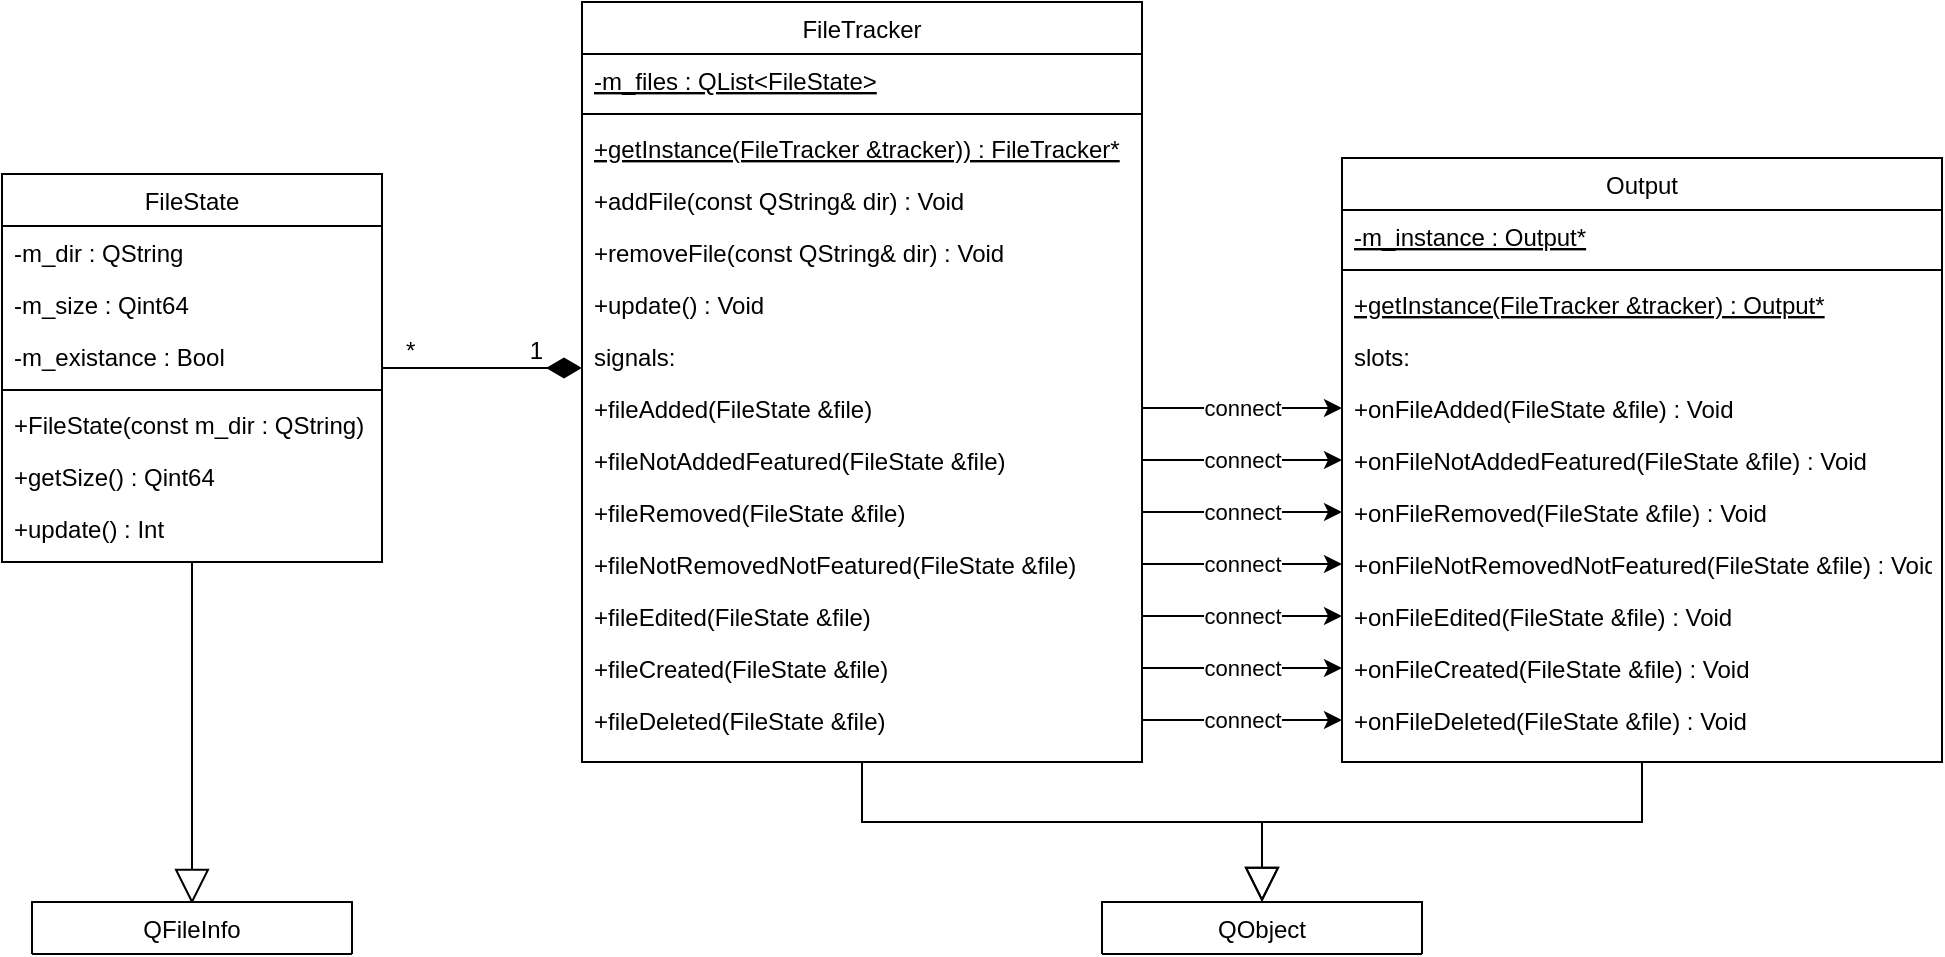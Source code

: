 <mxfile version="24.2.8" type="device">
  <diagram id="C5RBs43oDa-KdzZeNtuy" name="Page-1">
    <mxGraphModel dx="1576" dy="748" grid="1" gridSize="10" guides="1" tooltips="1" connect="1" arrows="1" fold="1" page="1" pageScale="1" pageWidth="1169" pageHeight="827" math="0" shadow="0">
      <root>
        <mxCell id="WIyWlLk6GJQsqaUBKTNV-0" />
        <mxCell id="WIyWlLk6GJQsqaUBKTNV-1" parent="WIyWlLk6GJQsqaUBKTNV-0" />
        <mxCell id="rwGzZqRIrapLAlQtJ7kZ-45" style="edgeStyle=orthogonalEdgeStyle;rounded=0;orthogonalLoop=1;jettySize=auto;html=1;endArrow=block;endFill=0;targetPerimeterSpacing=-1;endSize=15;startSize=15;" edge="1" parent="WIyWlLk6GJQsqaUBKTNV-1" source="zkfFHV4jXpPFQw0GAbJ--0" target="rwGzZqRIrapLAlQtJ7kZ-37">
          <mxGeometry relative="1" as="geometry" />
        </mxCell>
        <mxCell id="zkfFHV4jXpPFQw0GAbJ--0" value="FileState" style="swimlane;fontStyle=0;align=center;verticalAlign=top;childLayout=stackLayout;horizontal=1;startSize=26;horizontalStack=0;resizeParent=1;resizeLast=0;collapsible=1;marginBottom=0;rounded=0;shadow=0;strokeWidth=1;" parent="WIyWlLk6GJQsqaUBKTNV-1" vertex="1">
          <mxGeometry x="100" y="206" width="190" height="194" as="geometry">
            <mxRectangle x="230" y="140" width="160" height="26" as="alternateBounds" />
          </mxGeometry>
        </mxCell>
        <mxCell id="zkfFHV4jXpPFQw0GAbJ--1" value="-m_dir : QString" style="text;align=left;verticalAlign=top;spacingLeft=4;spacingRight=4;overflow=hidden;rotatable=0;points=[[0,0.5],[1,0.5]];portConstraint=eastwest;" parent="zkfFHV4jXpPFQw0GAbJ--0" vertex="1">
          <mxGeometry y="26" width="190" height="26" as="geometry" />
        </mxCell>
        <mxCell id="zkfFHV4jXpPFQw0GAbJ--2" value="-m_size : Qint64" style="text;align=left;verticalAlign=top;spacingLeft=4;spacingRight=4;overflow=hidden;rotatable=0;points=[[0,0.5],[1,0.5]];portConstraint=eastwest;rounded=0;shadow=0;html=0;" parent="zkfFHV4jXpPFQw0GAbJ--0" vertex="1">
          <mxGeometry y="52" width="190" height="26" as="geometry" />
        </mxCell>
        <mxCell id="zkfFHV4jXpPFQw0GAbJ--3" value="-m_existance : Bool" style="text;align=left;verticalAlign=top;spacingLeft=4;spacingRight=4;overflow=hidden;rotatable=0;points=[[0,0.5],[1,0.5]];portConstraint=eastwest;rounded=0;shadow=0;html=0;" parent="zkfFHV4jXpPFQw0GAbJ--0" vertex="1">
          <mxGeometry y="78" width="190" height="26" as="geometry" />
        </mxCell>
        <mxCell id="zkfFHV4jXpPFQw0GAbJ--4" value="" style="line;html=1;strokeWidth=1;align=left;verticalAlign=middle;spacingTop=-1;spacingLeft=3;spacingRight=3;rotatable=0;labelPosition=right;points=[];portConstraint=eastwest;" parent="zkfFHV4jXpPFQw0GAbJ--0" vertex="1">
          <mxGeometry y="104" width="190" height="8" as="geometry" />
        </mxCell>
        <mxCell id="zkfFHV4jXpPFQw0GAbJ--5" value="+FileState(const m_dir : QString) : Void" style="text;align=left;verticalAlign=top;spacingLeft=4;spacingRight=4;overflow=hidden;rotatable=0;points=[[0,0.5],[1,0.5]];portConstraint=eastwest;" parent="zkfFHV4jXpPFQw0GAbJ--0" vertex="1">
          <mxGeometry y="112" width="190" height="26" as="geometry" />
        </mxCell>
        <mxCell id="rwGzZqRIrapLAlQtJ7kZ-1" value="+getSize() : Qint64" style="text;align=left;verticalAlign=top;spacingLeft=4;spacingRight=4;overflow=hidden;rotatable=0;points=[[0,0.5],[1,0.5]];portConstraint=eastwest;" vertex="1" parent="zkfFHV4jXpPFQw0GAbJ--0">
          <mxGeometry y="138" width="190" height="26" as="geometry" />
        </mxCell>
        <mxCell id="rwGzZqRIrapLAlQtJ7kZ-2" value="+update() : Int" style="text;align=left;verticalAlign=top;spacingLeft=4;spacingRight=4;overflow=hidden;rotatable=0;points=[[0,0.5],[1,0.5]];portConstraint=eastwest;" vertex="1" parent="zkfFHV4jXpPFQw0GAbJ--0">
          <mxGeometry y="164" width="190" height="26" as="geometry" />
        </mxCell>
        <mxCell id="rwGzZqRIrapLAlQtJ7kZ-49" style="edgeStyle=orthogonalEdgeStyle;rounded=0;orthogonalLoop=1;jettySize=auto;html=1;endSize=15;startSize=15;endArrow=block;endFill=0;" edge="1" parent="WIyWlLk6GJQsqaUBKTNV-1" source="zkfFHV4jXpPFQw0GAbJ--17" target="rwGzZqRIrapLAlQtJ7kZ-47">
          <mxGeometry relative="1" as="geometry" />
        </mxCell>
        <mxCell id="zkfFHV4jXpPFQw0GAbJ--17" value="FileTracker" style="swimlane;fontStyle=0;align=center;verticalAlign=top;childLayout=stackLayout;horizontal=1;startSize=26;horizontalStack=0;resizeParent=1;resizeLast=0;collapsible=1;marginBottom=0;rounded=0;shadow=0;strokeWidth=1;" parent="WIyWlLk6GJQsqaUBKTNV-1" vertex="1">
          <mxGeometry x="390" y="120" width="280" height="380" as="geometry">
            <mxRectangle x="400" y="300" width="160" height="26" as="alternateBounds" />
          </mxGeometry>
        </mxCell>
        <mxCell id="zkfFHV4jXpPFQw0GAbJ--18" value="-m_files : QList&lt;FileState&gt;" style="text;align=left;verticalAlign=top;spacingLeft=4;spacingRight=4;overflow=hidden;rotatable=0;points=[[0,0.5],[1,0.5]];portConstraint=eastwest;fontStyle=4" parent="zkfFHV4jXpPFQw0GAbJ--17" vertex="1">
          <mxGeometry y="26" width="280" height="26" as="geometry" />
        </mxCell>
        <mxCell id="zkfFHV4jXpPFQw0GAbJ--23" value="" style="line;html=1;strokeWidth=1;align=left;verticalAlign=middle;spacingTop=-1;spacingLeft=3;spacingRight=3;rotatable=0;labelPosition=right;points=[];portConstraint=eastwest;" parent="zkfFHV4jXpPFQw0GAbJ--17" vertex="1">
          <mxGeometry y="52" width="280" height="8" as="geometry" />
        </mxCell>
        <mxCell id="rwGzZqRIrapLAlQtJ7kZ-24" value="+getInstance(FileTracker &amp;tracker)) : FileTracker*" style="text;align=left;verticalAlign=top;spacingLeft=4;spacingRight=4;overflow=hidden;rotatable=0;points=[[0,0.5],[1,0.5]];portConstraint=eastwest;fontStyle=4" vertex="1" parent="zkfFHV4jXpPFQw0GAbJ--17">
          <mxGeometry y="60" width="280" height="26" as="geometry" />
        </mxCell>
        <mxCell id="zkfFHV4jXpPFQw0GAbJ--24" value="+addFile(const QString&amp; dir) : Void" style="text;align=left;verticalAlign=top;spacingLeft=4;spacingRight=4;overflow=hidden;rotatable=0;points=[[0,0.5],[1,0.5]];portConstraint=eastwest;" parent="zkfFHV4jXpPFQw0GAbJ--17" vertex="1">
          <mxGeometry y="86" width="280" height="26" as="geometry" />
        </mxCell>
        <mxCell id="rwGzZqRIrapLAlQtJ7kZ-8" value="+removeFile(const QString&amp; dir) : Void" style="text;align=left;verticalAlign=top;spacingLeft=4;spacingRight=4;overflow=hidden;rotatable=0;points=[[0,0.5],[1,0.5]];portConstraint=eastwest;" vertex="1" parent="zkfFHV4jXpPFQw0GAbJ--17">
          <mxGeometry y="112" width="280" height="26" as="geometry" />
        </mxCell>
        <mxCell id="rwGzZqRIrapLAlQtJ7kZ-9" value="+update() : Void" style="text;align=left;verticalAlign=top;spacingLeft=4;spacingRight=4;overflow=hidden;rotatable=0;points=[[0,0.5],[1,0.5]];portConstraint=eastwest;" vertex="1" parent="zkfFHV4jXpPFQw0GAbJ--17">
          <mxGeometry y="138" width="280" height="26" as="geometry" />
        </mxCell>
        <mxCell id="rwGzZqRIrapLAlQtJ7kZ-4" value="signals:" style="text;align=left;verticalAlign=top;spacingLeft=4;spacingRight=4;overflow=hidden;rotatable=0;points=[[0,0.5],[1,0.5]];portConstraint=eastwest;" vertex="1" parent="zkfFHV4jXpPFQw0GAbJ--17">
          <mxGeometry y="164" width="280" height="26" as="geometry" />
        </mxCell>
        <mxCell id="rwGzZqRIrapLAlQtJ7kZ-5" value="+fileAdded(FileState &amp;file)" style="text;align=left;verticalAlign=top;spacingLeft=4;spacingRight=4;overflow=hidden;rotatable=0;points=[[0,0.5],[1,0.5]];portConstraint=eastwest;" vertex="1" parent="zkfFHV4jXpPFQw0GAbJ--17">
          <mxGeometry y="190" width="280" height="26" as="geometry" />
        </mxCell>
        <mxCell id="rwGzZqRIrapLAlQtJ7kZ-6" value="+fileNotAddedFeatured(FileState &amp;file)" style="text;align=left;verticalAlign=top;spacingLeft=4;spacingRight=4;overflow=hidden;rotatable=0;points=[[0,0.5],[1,0.5]];portConstraint=eastwest;" vertex="1" parent="zkfFHV4jXpPFQw0GAbJ--17">
          <mxGeometry y="216" width="280" height="26" as="geometry" />
        </mxCell>
        <mxCell id="rwGzZqRIrapLAlQtJ7kZ-7" value="+fileRemoved(FileState &amp;file)" style="text;align=left;verticalAlign=top;spacingLeft=4;spacingRight=4;overflow=hidden;rotatable=0;points=[[0,0.5],[1,0.5]];portConstraint=eastwest;" vertex="1" parent="zkfFHV4jXpPFQw0GAbJ--17">
          <mxGeometry y="242" width="280" height="26" as="geometry" />
        </mxCell>
        <mxCell id="rwGzZqRIrapLAlQtJ7kZ-26" value="+fileNotRemovedNotFeatured(FileState &amp;file)" style="text;align=left;verticalAlign=top;spacingLeft=4;spacingRight=4;overflow=hidden;rotatable=0;points=[[0,0.5],[1,0.5]];portConstraint=eastwest;" vertex="1" parent="zkfFHV4jXpPFQw0GAbJ--17">
          <mxGeometry y="268" width="280" height="26" as="geometry" />
        </mxCell>
        <mxCell id="rwGzZqRIrapLAlQtJ7kZ-27" value="+fileEdited(FileState &amp;file)" style="text;align=left;verticalAlign=top;spacingLeft=4;spacingRight=4;overflow=hidden;rotatable=0;points=[[0,0.5],[1,0.5]];portConstraint=eastwest;" vertex="1" parent="zkfFHV4jXpPFQw0GAbJ--17">
          <mxGeometry y="294" width="280" height="26" as="geometry" />
        </mxCell>
        <mxCell id="rwGzZqRIrapLAlQtJ7kZ-28" value="+fileCreated(FileState &amp;file)" style="text;align=left;verticalAlign=top;spacingLeft=4;spacingRight=4;overflow=hidden;rotatable=0;points=[[0,0.5],[1,0.5]];portConstraint=eastwest;" vertex="1" parent="zkfFHV4jXpPFQw0GAbJ--17">
          <mxGeometry y="320" width="280" height="26" as="geometry" />
        </mxCell>
        <mxCell id="rwGzZqRIrapLAlQtJ7kZ-25" value="+fileDeleted(FileState &amp;file)" style="text;align=left;verticalAlign=top;spacingLeft=4;spacingRight=4;overflow=hidden;rotatable=0;points=[[0,0.5],[1,0.5]];portConstraint=eastwest;" vertex="1" parent="zkfFHV4jXpPFQw0GAbJ--17">
          <mxGeometry y="346" width="280" height="26" as="geometry" />
        </mxCell>
        <mxCell id="zkfFHV4jXpPFQw0GAbJ--26" value="" style="endArrow=diamondThin;shadow=0;strokeWidth=1;rounded=0;curved=0;endFill=1;edgeStyle=elbowEdgeStyle;elbow=vertical;endSize=15;" parent="WIyWlLk6GJQsqaUBKTNV-1" source="zkfFHV4jXpPFQw0GAbJ--0" target="zkfFHV4jXpPFQw0GAbJ--17" edge="1">
          <mxGeometry x="0.5" y="41" relative="1" as="geometry">
            <mxPoint x="300" y="307" as="sourcePoint" />
            <mxPoint x="460" y="307" as="targetPoint" />
            <mxPoint x="-40" y="32" as="offset" />
          </mxGeometry>
        </mxCell>
        <mxCell id="zkfFHV4jXpPFQw0GAbJ--27" value="*" style="resizable=0;align=left;verticalAlign=bottom;labelBackgroundColor=none;fontSize=12;" parent="zkfFHV4jXpPFQw0GAbJ--26" connectable="0" vertex="1">
          <mxGeometry x="-1" relative="1" as="geometry">
            <mxPoint x="10" as="offset" />
          </mxGeometry>
        </mxCell>
        <mxCell id="zkfFHV4jXpPFQw0GAbJ--28" value="1" style="resizable=0;align=right;verticalAlign=bottom;labelBackgroundColor=none;fontSize=12;" parent="zkfFHV4jXpPFQw0GAbJ--26" connectable="0" vertex="1">
          <mxGeometry x="1" relative="1" as="geometry">
            <mxPoint x="-18" as="offset" />
          </mxGeometry>
        </mxCell>
        <mxCell id="rwGzZqRIrapLAlQtJ7kZ-50" style="edgeStyle=orthogonalEdgeStyle;rounded=0;orthogonalLoop=1;jettySize=auto;html=1;startSize=15;endSize=15;endArrow=block;endFill=0;" edge="1" parent="WIyWlLk6GJQsqaUBKTNV-1" source="rwGzZqRIrapLAlQtJ7kZ-10" target="rwGzZqRIrapLAlQtJ7kZ-47">
          <mxGeometry relative="1" as="geometry" />
        </mxCell>
        <mxCell id="rwGzZqRIrapLAlQtJ7kZ-10" value="Output" style="swimlane;fontStyle=0;align=center;verticalAlign=top;childLayout=stackLayout;horizontal=1;startSize=26;horizontalStack=0;resizeParent=1;resizeLast=0;collapsible=1;marginBottom=0;rounded=0;shadow=0;strokeWidth=1;" vertex="1" parent="WIyWlLk6GJQsqaUBKTNV-1">
          <mxGeometry x="770" y="198" width="300" height="302" as="geometry">
            <mxRectangle x="550" y="140" width="160" height="26" as="alternateBounds" />
          </mxGeometry>
        </mxCell>
        <mxCell id="rwGzZqRIrapLAlQtJ7kZ-11" value="-m_instance : Output*" style="text;align=left;verticalAlign=top;spacingLeft=4;spacingRight=4;overflow=hidden;rotatable=0;points=[[0,0.5],[1,0.5]];portConstraint=eastwest;fontStyle=4" vertex="1" parent="rwGzZqRIrapLAlQtJ7kZ-10">
          <mxGeometry y="26" width="300" height="26" as="geometry" />
        </mxCell>
        <mxCell id="rwGzZqRIrapLAlQtJ7kZ-12" value="" style="line;html=1;strokeWidth=1;align=left;verticalAlign=middle;spacingTop=-1;spacingLeft=3;spacingRight=3;rotatable=0;labelPosition=right;points=[];portConstraint=eastwest;" vertex="1" parent="rwGzZqRIrapLAlQtJ7kZ-10">
          <mxGeometry y="52" width="300" height="8" as="geometry" />
        </mxCell>
        <mxCell id="rwGzZqRIrapLAlQtJ7kZ-13" value="+getInstance(FileTracker &amp;tracker) : Output*" style="text;align=left;verticalAlign=top;spacingLeft=4;spacingRight=4;overflow=hidden;rotatable=0;points=[[0,0.5],[1,0.5]];portConstraint=eastwest;fontStyle=4" vertex="1" parent="rwGzZqRIrapLAlQtJ7kZ-10">
          <mxGeometry y="60" width="300" height="26" as="geometry" />
        </mxCell>
        <mxCell id="rwGzZqRIrapLAlQtJ7kZ-16" value="slots:" style="text;align=left;verticalAlign=top;spacingLeft=4;spacingRight=4;overflow=hidden;rotatable=0;points=[[0,0.5],[1,0.5]];portConstraint=eastwest;" vertex="1" parent="rwGzZqRIrapLAlQtJ7kZ-10">
          <mxGeometry y="86" width="300" height="26" as="geometry" />
        </mxCell>
        <mxCell id="rwGzZqRIrapLAlQtJ7kZ-14" value="+onFileAdded(FileState &amp;file) : Void" style="text;align=left;verticalAlign=top;spacingLeft=4;spacingRight=4;overflow=hidden;rotatable=0;points=[[0,0.5],[1,0.5]];portConstraint=eastwest;" vertex="1" parent="rwGzZqRIrapLAlQtJ7kZ-10">
          <mxGeometry y="112" width="300" height="26" as="geometry" />
        </mxCell>
        <mxCell id="rwGzZqRIrapLAlQtJ7kZ-23" value="+onFileNotAddedFeatured(FileState &amp;file) : Void" style="text;align=left;verticalAlign=top;spacingLeft=4;spacingRight=4;overflow=hidden;rotatable=0;points=[[0,0.5],[1,0.5]];portConstraint=eastwest;" vertex="1" parent="rwGzZqRIrapLAlQtJ7kZ-10">
          <mxGeometry y="138" width="300" height="26" as="geometry" />
        </mxCell>
        <mxCell id="rwGzZqRIrapLAlQtJ7kZ-15" value="+onFileRemoved(FileState &amp;file) : Void" style="text;align=left;verticalAlign=top;spacingLeft=4;spacingRight=4;overflow=hidden;rotatable=0;points=[[0,0.5],[1,0.5]];portConstraint=eastwest;" vertex="1" parent="rwGzZqRIrapLAlQtJ7kZ-10">
          <mxGeometry y="164" width="300" height="26" as="geometry" />
        </mxCell>
        <mxCell id="rwGzZqRIrapLAlQtJ7kZ-17" value="+onFileNotRemovedNotFeatured(FileState &amp;file) : Void" style="text;align=left;verticalAlign=top;spacingLeft=4;spacingRight=4;overflow=hidden;rotatable=0;points=[[0,0.5],[1,0.5]];portConstraint=eastwest;" vertex="1" parent="rwGzZqRIrapLAlQtJ7kZ-10">
          <mxGeometry y="190" width="300" height="26" as="geometry" />
        </mxCell>
        <mxCell id="rwGzZqRIrapLAlQtJ7kZ-18" value="+onFileEdited(FileState &amp;file) : Void" style="text;align=left;verticalAlign=top;spacingLeft=4;spacingRight=4;overflow=hidden;rotatable=0;points=[[0,0.5],[1,0.5]];portConstraint=eastwest;" vertex="1" parent="rwGzZqRIrapLAlQtJ7kZ-10">
          <mxGeometry y="216" width="300" height="26" as="geometry" />
        </mxCell>
        <mxCell id="rwGzZqRIrapLAlQtJ7kZ-22" value="+onFileCreated(FileState &amp;file) : Void" style="text;align=left;verticalAlign=top;spacingLeft=4;spacingRight=4;overflow=hidden;rotatable=0;points=[[0,0.5],[1,0.5]];portConstraint=eastwest;" vertex="1" parent="rwGzZqRIrapLAlQtJ7kZ-10">
          <mxGeometry y="242" width="300" height="26" as="geometry" />
        </mxCell>
        <mxCell id="rwGzZqRIrapLAlQtJ7kZ-19" value="+onFileDeleted(FileState &amp;file) : Void" style="text;align=left;verticalAlign=top;spacingLeft=4;spacingRight=4;overflow=hidden;rotatable=0;points=[[0,0.5],[1,0.5]];portConstraint=eastwest;" vertex="1" parent="rwGzZqRIrapLAlQtJ7kZ-10">
          <mxGeometry y="268" width="300" height="26" as="geometry" />
        </mxCell>
        <mxCell id="rwGzZqRIrapLAlQtJ7kZ-30" value="connect" style="edgeStyle=orthogonalEdgeStyle;rounded=0;orthogonalLoop=1;jettySize=auto;html=1;" edge="1" parent="WIyWlLk6GJQsqaUBKTNV-1" source="rwGzZqRIrapLAlQtJ7kZ-6" target="rwGzZqRIrapLAlQtJ7kZ-23">
          <mxGeometry relative="1" as="geometry" />
        </mxCell>
        <mxCell id="rwGzZqRIrapLAlQtJ7kZ-31" value="connect" style="edgeStyle=orthogonalEdgeStyle;rounded=0;orthogonalLoop=1;jettySize=auto;html=1;" edge="1" parent="WIyWlLk6GJQsqaUBKTNV-1" source="rwGzZqRIrapLAlQtJ7kZ-7" target="rwGzZqRIrapLAlQtJ7kZ-15">
          <mxGeometry relative="1" as="geometry">
            <mxPoint x="680" y="393" as="sourcePoint" />
            <mxPoint x="900" y="393" as="targetPoint" />
          </mxGeometry>
        </mxCell>
        <mxCell id="rwGzZqRIrapLAlQtJ7kZ-32" value="connect" style="edgeStyle=orthogonalEdgeStyle;rounded=0;orthogonalLoop=1;jettySize=auto;html=1;" edge="1" parent="WIyWlLk6GJQsqaUBKTNV-1" source="rwGzZqRIrapLAlQtJ7kZ-26" target="rwGzZqRIrapLAlQtJ7kZ-17">
          <mxGeometry relative="1" as="geometry">
            <mxPoint x="670" y="433" as="sourcePoint" />
            <mxPoint x="890" y="433" as="targetPoint" />
          </mxGeometry>
        </mxCell>
        <mxCell id="rwGzZqRIrapLAlQtJ7kZ-33" value="connect" style="edgeStyle=orthogonalEdgeStyle;rounded=0;orthogonalLoop=1;jettySize=auto;html=1;" edge="1" parent="WIyWlLk6GJQsqaUBKTNV-1" source="rwGzZqRIrapLAlQtJ7kZ-27" target="rwGzZqRIrapLAlQtJ7kZ-18">
          <mxGeometry relative="1" as="geometry">
            <mxPoint x="700" y="379" as="sourcePoint" />
            <mxPoint x="920" y="379" as="targetPoint" />
          </mxGeometry>
        </mxCell>
        <mxCell id="rwGzZqRIrapLAlQtJ7kZ-34" value="connect" style="edgeStyle=orthogonalEdgeStyle;rounded=0;orthogonalLoop=1;jettySize=auto;html=1;" edge="1" parent="WIyWlLk6GJQsqaUBKTNV-1" source="rwGzZqRIrapLAlQtJ7kZ-28" target="rwGzZqRIrapLAlQtJ7kZ-22">
          <mxGeometry relative="1" as="geometry">
            <mxPoint x="710" y="389" as="sourcePoint" />
            <mxPoint x="930" y="389" as="targetPoint" />
          </mxGeometry>
        </mxCell>
        <mxCell id="rwGzZqRIrapLAlQtJ7kZ-35" value="connect" style="edgeStyle=orthogonalEdgeStyle;rounded=0;orthogonalLoop=1;jettySize=auto;html=1;" edge="1" parent="WIyWlLk6GJQsqaUBKTNV-1" source="rwGzZqRIrapLAlQtJ7kZ-25" target="rwGzZqRIrapLAlQtJ7kZ-19">
          <mxGeometry relative="1" as="geometry">
            <mxPoint x="720" y="399" as="sourcePoint" />
            <mxPoint x="940" y="399" as="targetPoint" />
          </mxGeometry>
        </mxCell>
        <mxCell id="rwGzZqRIrapLAlQtJ7kZ-36" value="connect" style="edgeStyle=orthogonalEdgeStyle;rounded=0;orthogonalLoop=1;jettySize=auto;html=1;" edge="1" parent="WIyWlLk6GJQsqaUBKTNV-1" source="rwGzZqRIrapLAlQtJ7kZ-5" target="rwGzZqRIrapLAlQtJ7kZ-14">
          <mxGeometry relative="1" as="geometry">
            <mxPoint x="730" y="409" as="sourcePoint" />
            <mxPoint x="950" y="409" as="targetPoint" />
          </mxGeometry>
        </mxCell>
        <mxCell id="rwGzZqRIrapLAlQtJ7kZ-37" value="QFileInfo" style="swimlane;fontStyle=0;align=center;verticalAlign=top;childLayout=stackLayout;horizontal=1;startSize=26;horizontalStack=0;resizeParent=1;resizeLast=0;collapsible=1;marginBottom=0;rounded=0;shadow=0;strokeWidth=1;" vertex="1" collapsed="1" parent="WIyWlLk6GJQsqaUBKTNV-1">
          <mxGeometry x="115" y="570" width="160" height="26" as="geometry">
            <mxRectangle x="115" y="560" width="190" height="40" as="alternateBounds" />
          </mxGeometry>
        </mxCell>
        <mxCell id="rwGzZqRIrapLAlQtJ7kZ-41" value="" style="line;html=1;strokeWidth=1;align=left;verticalAlign=middle;spacingTop=-1;spacingLeft=3;spacingRight=3;rotatable=0;labelPosition=right;points=[];portConstraint=eastwest;" vertex="1" parent="rwGzZqRIrapLAlQtJ7kZ-37">
          <mxGeometry y="26" width="190" height="8" as="geometry" />
        </mxCell>
        <mxCell id="rwGzZqRIrapLAlQtJ7kZ-47" value="QObject" style="swimlane;fontStyle=0;align=center;verticalAlign=top;childLayout=stackLayout;horizontal=1;startSize=26;horizontalStack=0;resizeParent=1;resizeLast=0;collapsible=1;marginBottom=0;rounded=0;shadow=0;strokeWidth=1;" vertex="1" collapsed="1" parent="WIyWlLk6GJQsqaUBKTNV-1">
          <mxGeometry x="650" y="570" width="160" height="26" as="geometry">
            <mxRectangle x="90" y="480" width="190" height="194" as="alternateBounds" />
          </mxGeometry>
        </mxCell>
        <mxCell id="rwGzZqRIrapLAlQtJ7kZ-48" value="" style="line;html=1;strokeWidth=1;align=left;verticalAlign=middle;spacingTop=-1;spacingLeft=3;spacingRight=3;rotatable=0;labelPosition=right;points=[];portConstraint=eastwest;" vertex="1" parent="rwGzZqRIrapLAlQtJ7kZ-47">
          <mxGeometry y="26" width="190" height="8" as="geometry" />
        </mxCell>
      </root>
    </mxGraphModel>
  </diagram>
</mxfile>
